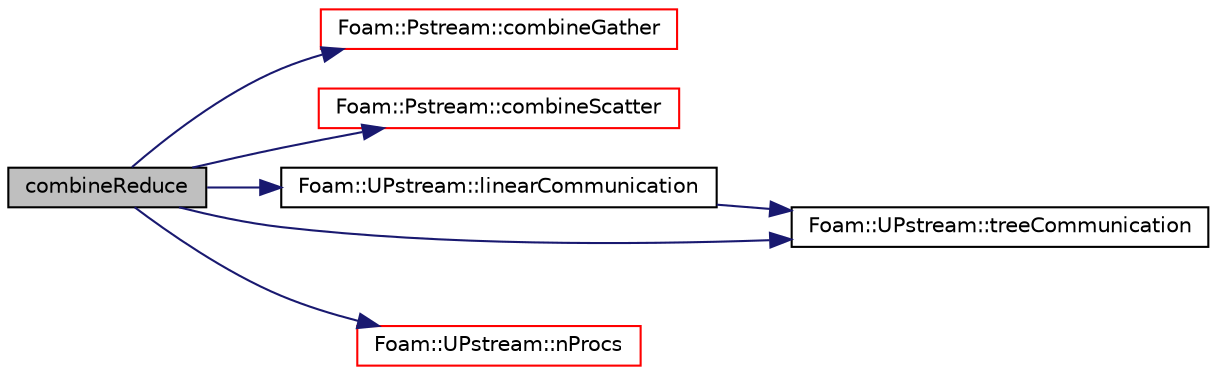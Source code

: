 digraph "combineReduce"
{
  bgcolor="transparent";
  edge [fontname="Helvetica",fontsize="10",labelfontname="Helvetica",labelfontsize="10"];
  node [fontname="Helvetica",fontsize="10",shape=record];
  rankdir="LR";
  Node31853 [label="combineReduce",height=0.2,width=0.4,color="black", fillcolor="grey75", style="filled", fontcolor="black"];
  Node31853 -> Node31854 [color="midnightblue",fontsize="10",style="solid",fontname="Helvetica"];
  Node31854 [label="Foam::Pstream::combineGather",height=0.2,width=0.4,color="red",URL="$a27357.html#aedeba5b3a63f833796d48d904dc39b63"];
  Node31853 -> Node31861 [color="midnightblue",fontsize="10",style="solid",fontname="Helvetica"];
  Node31861 [label="Foam::Pstream::combineScatter",height=0.2,width=0.4,color="red",URL="$a27357.html#a2eea2c110e936c30c8f66b7326c69be5",tooltip="Scatter data. Reverse of combineGather. "];
  Node31853 -> Node31862 [color="midnightblue",fontsize="10",style="solid",fontname="Helvetica"];
  Node31862 [label="Foam::UPstream::linearCommunication",height=0.2,width=0.4,color="black",URL="$a27377.html#af7ec282f2581c26d06e2375a17174591",tooltip="Communication schedule for linear all-to-master (proc 0) "];
  Node31862 -> Node31863 [color="midnightblue",fontsize="10",style="solid",fontname="Helvetica"];
  Node31863 [label="Foam::UPstream::treeCommunication",height=0.2,width=0.4,color="black",URL="$a27377.html#afaa38d3b4ac099268cc3081da637d147",tooltip="Communication schedule for tree all-to-master (proc 0) "];
  Node31853 -> Node31864 [color="midnightblue",fontsize="10",style="solid",fontname="Helvetica"];
  Node31864 [label="Foam::UPstream::nProcs",height=0.2,width=0.4,color="red",URL="$a27377.html#aada0e04d8127eda8ee95be0772754a4f",tooltip="Number of processes in parallel run. "];
  Node31853 -> Node31863 [color="midnightblue",fontsize="10",style="solid",fontname="Helvetica"];
}
